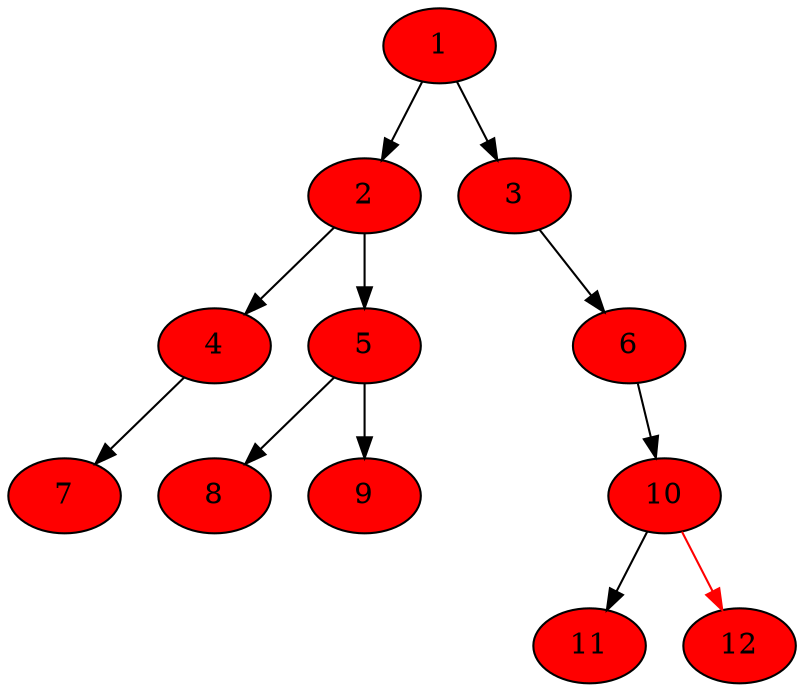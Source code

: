 digraph G{
graph [ordering="out"];
C [ label = "C", style = invis ];
"1" -> "2";
"1" -> "3";
"2" -> "4";
"2" -> "5";
"3" -> C [style=invis];
"3" -> "6";
"4" -> "7";
"4" -> C [style=invis];
"5" -> "8";
"5" -> "9";
"6" -> C [style=invis];
"6" -> "10";
"10" -> "11";
"10" -> "12"[color = red];
"1" [style = filled, fillcolor = red];
"2" [style = filled, fillcolor = red];
"3" [style = filled, fillcolor = red];
"4" [style = filled, fillcolor = red];
"5" [style = filled, fillcolor = red];
"6" [style = filled, fillcolor = red];
"7" [style = filled, fillcolor = red];
"8" [style = filled, fillcolor = red];
"9" [style = filled, fillcolor = red];
"10" [style = filled, fillcolor = red];
"11" [style = filled, fillcolor = red];
"12" [style = filled, fillcolor = red];
}
